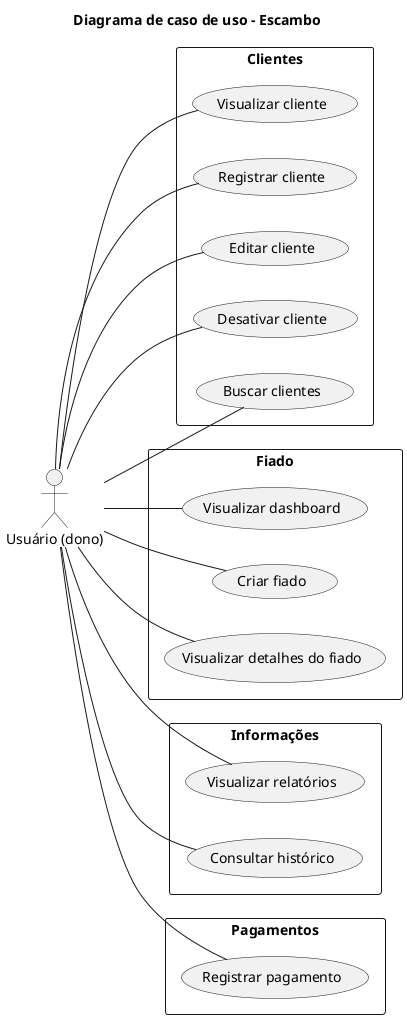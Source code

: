 @startuml name "Diagrama de caso de uso - Escambo"
title "Diagrama de caso de uso - Escambo"
left to right direction
skinparam packageStyle rectangle

actor Usuario as "Usuário (dono)"


rectangle "Clientes" {

(Visualizar cliente)
(Registrar cliente)
(Editar cliente)
(Desativar cliente)
(Buscar clientes)
}

rectangle "Fiado" {
(Visualizar dashboard)
(Criar fiado)
(Visualizar detalhes do fiado)

}

rectangle "Informações" {
(Visualizar dashboard)
(Visualizar relatórios)
(Consultar histórico)
}

rectangle "Pagamentos" {
(Registrar pagamento)

}




Usuario -- (Visualizar dashboard)

Usuario -- (Visualizar cliente)
Usuario -- (Registrar cliente)
Usuario -- (Editar cliente)
Usuario -- (Desativar cliente)
Usuario -- (Buscar clientes)

Usuario -- (Criar fiado)
Usuario -- (Visualizar detalhes do fiado)

Usuario -- (Registrar pagamento)

Usuario -- (Visualizar relatórios)
Usuario -- (Consultar histórico)


@enduml